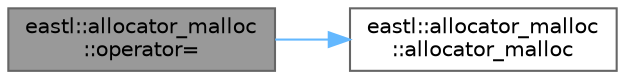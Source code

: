 digraph "eastl::allocator_malloc::operator="
{
 // LATEX_PDF_SIZE
  bgcolor="transparent";
  edge [fontname=Helvetica,fontsize=10,labelfontname=Helvetica,labelfontsize=10];
  node [fontname=Helvetica,fontsize=10,shape=box,height=0.2,width=0.4];
  rankdir="LR";
  Node1 [id="Node000001",label="eastl::allocator_malloc\l::operator=",height=0.2,width=0.4,color="gray40", fillcolor="grey60", style="filled", fontcolor="black",tooltip=" "];
  Node1 -> Node2 [id="edge2_Node000001_Node000002",color="steelblue1",style="solid",tooltip=" "];
  Node2 [id="Node000002",label="eastl::allocator_malloc\l::allocator_malloc",height=0.2,width=0.4,color="grey40", fillcolor="white", style="filled",URL="$classeastl_1_1allocator__malloc.html#a920b8f16418759f7ca043953bc670351",tooltip=" "];
}
